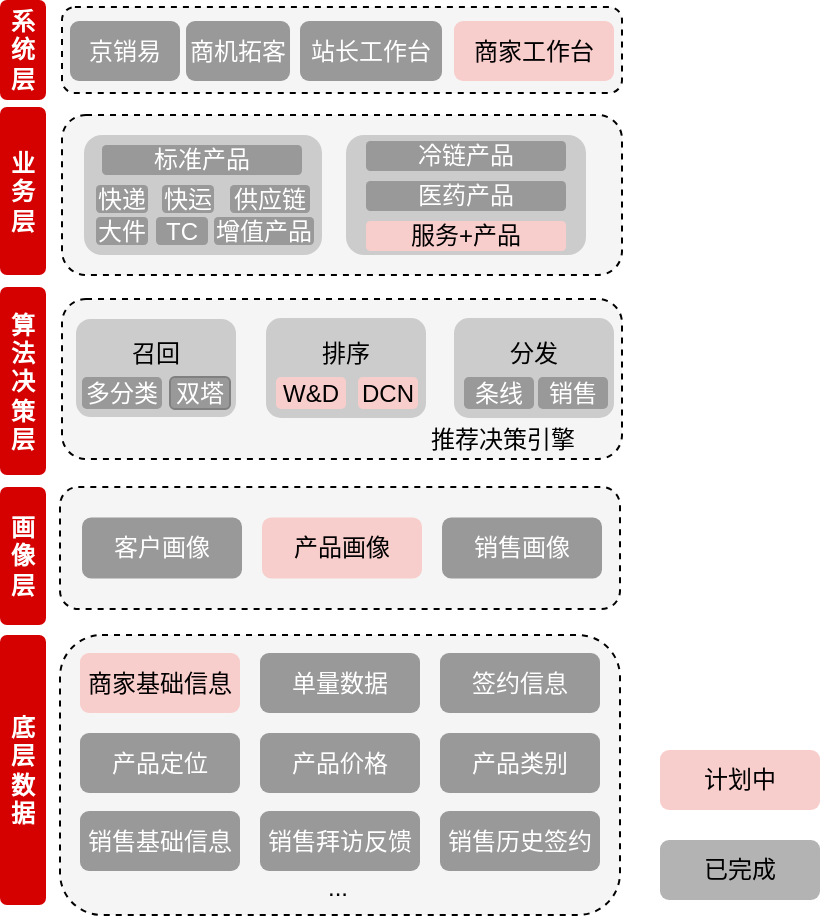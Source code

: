 <mxfile version="20.7.4" type="github">
  <diagram id="DPb6qml3PPKVToHAS9O5" name="第 1 页">
    <mxGraphModel dx="1296" dy="687" grid="1" gridSize="10" guides="1" tooltips="1" connect="1" arrows="1" fold="1" page="1" pageScale="1" pageWidth="827" pageHeight="1169" math="0" shadow="0">
      <root>
        <mxCell id="0" />
        <mxCell id="1" parent="0" />
        <mxCell id="wA1a_2lpNDio3Y59-0J--19" value="" style="rounded=1;whiteSpace=wrap;html=1;dashed=1;container=0;fillColor=#f5f5f5;fontColor=#333333;strokeColor=#000000;" vertex="1" parent="1">
          <mxGeometry x="240" y="497.5" width="280" height="140" as="geometry" />
        </mxCell>
        <mxCell id="wA1a_2lpNDio3Y59-0J--1" value="商家基础信息" style="rounded=1;whiteSpace=wrap;html=1;container=0;fillColor=#f8cecc;strokeColor=none;" vertex="1" parent="1">
          <mxGeometry x="250" y="506.5" width="80" height="30" as="geometry" />
        </mxCell>
        <mxCell id="wA1a_2lpNDio3Y59-0J--3" value="单量数据" style="rounded=1;whiteSpace=wrap;html=1;container=0;fillColor=#999999;strokeColor=none;fontColor=#FFFFFF;" vertex="1" parent="1">
          <mxGeometry x="340" y="506.5" width="80" height="30" as="geometry" />
        </mxCell>
        <mxCell id="wA1a_2lpNDio3Y59-0J--4" value="签约信息" style="rounded=1;whiteSpace=wrap;html=1;container=0;strokeColor=none;fillColor=#999999;fontColor=#FFFFFF;" vertex="1" parent="1">
          <mxGeometry x="430" y="506.5" width="80" height="30" as="geometry" />
        </mxCell>
        <mxCell id="wA1a_2lpNDio3Y59-0J--5" value="产品定位" style="rounded=1;whiteSpace=wrap;html=1;container=0;fillColor=#999999;strokeColor=none;fontColor=#FFFFFF;" vertex="1" parent="1">
          <mxGeometry x="250" y="546.5" width="80" height="30" as="geometry" />
        </mxCell>
        <mxCell id="wA1a_2lpNDio3Y59-0J--6" value="产品价格" style="rounded=1;whiteSpace=wrap;html=1;container=0;fillColor=#999999;strokeColor=none;fontColor=#FFFFFF;" vertex="1" parent="1">
          <mxGeometry x="340" y="546.5" width="80" height="30" as="geometry" />
        </mxCell>
        <mxCell id="wA1a_2lpNDio3Y59-0J--7" value="产品类别" style="rounded=1;whiteSpace=wrap;html=1;container=0;strokeColor=none;fillColor=#999999;fontColor=#FFFFFF;" vertex="1" parent="1">
          <mxGeometry x="430" y="546.5" width="80" height="30" as="geometry" />
        </mxCell>
        <mxCell id="wA1a_2lpNDio3Y59-0J--14" value="销售基础信息" style="rounded=1;whiteSpace=wrap;html=1;container=0;fillColor=#999999;strokeColor=none;fontColor=#FFFFFF;" vertex="1" parent="1">
          <mxGeometry x="250" y="585.5" width="80" height="30" as="geometry" />
        </mxCell>
        <mxCell id="wA1a_2lpNDio3Y59-0J--15" value="销售拜访反馈" style="rounded=1;whiteSpace=wrap;html=1;container=0;fillColor=#999999;strokeColor=none;fontColor=#FFFFFF;" vertex="1" parent="1">
          <mxGeometry x="340" y="585.5" width="80" height="30" as="geometry" />
        </mxCell>
        <mxCell id="wA1a_2lpNDio3Y59-0J--16" value="销售历史签约" style="rounded=1;whiteSpace=wrap;html=1;container=0;fillColor=#999999;strokeColor=none;fontColor=#FFFFFF;" vertex="1" parent="1">
          <mxGeometry x="430" y="585.5" width="80" height="30" as="geometry" />
        </mxCell>
        <mxCell id="wA1a_2lpNDio3Y59-0J--60" value="..." style="text;html=1;strokeColor=none;fillColor=none;align=center;verticalAlign=middle;whiteSpace=wrap;rounded=0;container=0;" vertex="1" parent="1">
          <mxGeometry x="349" y="608.5" width="60" height="30" as="geometry" />
        </mxCell>
        <mxCell id="wA1a_2lpNDio3Y59-0J--18" value="" style="rounded=1;whiteSpace=wrap;html=1;dashed=1;fillColor=#f5f5f5;fontColor=#333333;strokeColor=#000000;" vertex="1" parent="1">
          <mxGeometry x="240" y="423.5" width="280" height="61" as="geometry" />
        </mxCell>
        <mxCell id="wA1a_2lpNDio3Y59-0J--20" value="客户画像" style="rounded=1;whiteSpace=wrap;html=1;fillColor=#999999;strokeColor=none;fontColor=#FFFFFF;" vertex="1" parent="1">
          <mxGeometry x="251" y="438.75" width="80" height="30.5" as="geometry" />
        </mxCell>
        <mxCell id="wA1a_2lpNDio3Y59-0J--21" value="销售画像" style="rounded=1;whiteSpace=wrap;html=1;fillColor=#999999;strokeColor=none;fontColor=#FFFFFF;" vertex="1" parent="1">
          <mxGeometry x="431" y="438.75" width="80" height="30.5" as="geometry" />
        </mxCell>
        <mxCell id="wA1a_2lpNDio3Y59-0J--22" value="产品画像" style="rounded=1;whiteSpace=wrap;html=1;fillColor=#f8cecc;strokeColor=none;" vertex="1" parent="1">
          <mxGeometry x="341" y="438.75" width="80" height="30.5" as="geometry" />
        </mxCell>
        <mxCell id="wA1a_2lpNDio3Y59-0J--78" value="&lt;b&gt;&lt;font color=&quot;#ffffff&quot;&gt;系统层&lt;/font&gt;&lt;/b&gt;" style="rounded=1;whiteSpace=wrap;html=1;shadow=0;strokeColor=none;fillColor=#D50101;" vertex="1" parent="1">
          <mxGeometry x="210" y="180" width="23" height="50" as="geometry" />
        </mxCell>
        <mxCell id="wA1a_2lpNDio3Y59-0J--79" value="&lt;b&gt;&lt;font color=&quot;#ffffff&quot;&gt;底层数据&lt;/font&gt;&lt;/b&gt;" style="rounded=1;whiteSpace=wrap;html=1;shadow=0;strokeColor=none;fillColor=#D50101;" vertex="1" parent="1">
          <mxGeometry x="210" y="497.5" width="23" height="135" as="geometry" />
        </mxCell>
        <mxCell id="wA1a_2lpNDio3Y59-0J--80" value="&lt;font color=&quot;#ffffff&quot;&gt;&lt;b&gt;画像层&lt;/b&gt;&lt;/font&gt;" style="rounded=1;whiteSpace=wrap;html=1;shadow=0;strokeColor=none;fillColor=#D50101;" vertex="1" parent="1">
          <mxGeometry x="210" y="423.5" width="23" height="69" as="geometry" />
        </mxCell>
        <mxCell id="wA1a_2lpNDio3Y59-0J--81" value="&lt;font color=&quot;#ffffff&quot;&gt;&lt;b&gt;算法决策层&lt;/b&gt;&lt;/font&gt;" style="rounded=1;whiteSpace=wrap;html=1;shadow=0;strokeColor=none;fillColor=#D50101;" vertex="1" parent="1">
          <mxGeometry x="210" y="323.5" width="23" height="94" as="geometry" />
        </mxCell>
        <mxCell id="wA1a_2lpNDio3Y59-0J--82" value="&lt;font color=&quot;#ffffff&quot;&gt;&lt;b&gt;业务层&lt;/b&gt;&lt;/font&gt;" style="rounded=1;whiteSpace=wrap;html=1;shadow=0;strokeColor=none;fillColor=#D50101;" vertex="1" parent="1">
          <mxGeometry x="210" y="233.5" width="23" height="84" as="geometry" />
        </mxCell>
        <mxCell id="wA1a_2lpNDio3Y59-0J--23" value="" style="rounded=1;whiteSpace=wrap;html=1;dashed=1;fillColor=#f5f5f5;fontColor=#333333;strokeColor=#000000;" vertex="1" parent="1">
          <mxGeometry x="241" y="329.5" width="280" height="80" as="geometry" />
        </mxCell>
        <mxCell id="wA1a_2lpNDio3Y59-0J--24" value="召回&lt;br&gt;&lt;br&gt;" style="rounded=1;whiteSpace=wrap;html=1;fillColor=#CCCCCC;strokeColor=none;" vertex="1" parent="1">
          <mxGeometry x="248" y="339.5" width="80" height="49" as="geometry" />
        </mxCell>
        <mxCell id="wA1a_2lpNDio3Y59-0J--25" value="排序&lt;br&gt;&lt;br&gt;" style="rounded=1;whiteSpace=wrap;html=1;fillColor=#CCCCCC;strokeColor=none;" vertex="1" parent="1">
          <mxGeometry x="343" y="339" width="80" height="50" as="geometry" />
        </mxCell>
        <mxCell id="wA1a_2lpNDio3Y59-0J--26" value="推荐决策引擎" style="text;html=1;strokeColor=none;fillColor=none;align=center;verticalAlign=middle;whiteSpace=wrap;rounded=0;" vertex="1" parent="1">
          <mxGeometry x="422" y="384.5" width="79" height="30" as="geometry" />
        </mxCell>
        <mxCell id="wA1a_2lpNDio3Y59-0J--28" value="分发&lt;br&gt;&lt;br&gt;" style="rounded=1;whiteSpace=wrap;html=1;fillColor=#CCCCCC;strokeColor=none;" vertex="1" parent="1">
          <mxGeometry x="437" y="339" width="80" height="50" as="geometry" />
        </mxCell>
        <mxCell id="wA1a_2lpNDio3Y59-0J--34" value="双塔" style="rounded=1;whiteSpace=wrap;html=1;strokeColor=#808080;fillColor=#999999;fontColor=#FFFFFF;" vertex="1" parent="1">
          <mxGeometry x="295" y="368.5" width="30" height="16" as="geometry" />
        </mxCell>
        <mxCell id="wA1a_2lpNDio3Y59-0J--35" value="多分类" style="rounded=1;whiteSpace=wrap;html=1;fillColor=#999999;strokeColor=none;fontColor=#FFFFFF;" vertex="1" parent="1">
          <mxGeometry x="251" y="368.5" width="40" height="16" as="geometry" />
        </mxCell>
        <mxCell id="wA1a_2lpNDio3Y59-0J--36" value="W&amp;amp;D" style="rounded=1;whiteSpace=wrap;html=1;fillColor=#f8cecc;strokeColor=none;" vertex="1" parent="1">
          <mxGeometry x="348" y="368.5" width="35" height="16" as="geometry" />
        </mxCell>
        <mxCell id="wA1a_2lpNDio3Y59-0J--38" value="DCN" style="rounded=1;whiteSpace=wrap;html=1;fillColor=#f8cecc;strokeColor=none;" vertex="1" parent="1">
          <mxGeometry x="389" y="368.5" width="30" height="16" as="geometry" />
        </mxCell>
        <mxCell id="wA1a_2lpNDio3Y59-0J--39" value="条线" style="rounded=1;whiteSpace=wrap;html=1;strokeColor=none;fillColor=#999999;fontColor=#FFFFFF;" vertex="1" parent="1">
          <mxGeometry x="442" y="368.5" width="35" height="16" as="geometry" />
        </mxCell>
        <mxCell id="wA1a_2lpNDio3Y59-0J--40" value="销售" style="rounded=1;whiteSpace=wrap;html=1;strokeColor=none;fillColor=#999999;fontColor=#FFFFFF;" vertex="1" parent="1">
          <mxGeometry x="479" y="368.5" width="35" height="16" as="geometry" />
        </mxCell>
        <mxCell id="wA1a_2lpNDio3Y59-0J--29" value="" style="rounded=1;whiteSpace=wrap;html=1;dashed=1;fillColor=#f5f5f5;fontColor=#333333;strokeColor=#000000;" vertex="1" parent="1">
          <mxGeometry x="241" y="237.5" width="280" height="80" as="geometry" />
        </mxCell>
        <mxCell id="wA1a_2lpNDio3Y59-0J--43" value="&amp;nbsp;&amp;nbsp;" style="rounded=1;whiteSpace=wrap;html=1;fillColor=#CCCCCC;fontColor=#333333;strokeColor=none;" vertex="1" parent="1">
          <mxGeometry x="252" y="247.5" width="119" height="60" as="geometry" />
        </mxCell>
        <mxCell id="wA1a_2lpNDio3Y59-0J--44" value="" style="rounded=1;whiteSpace=wrap;html=1;fillColor=#CCCCCC;fontColor=#333333;strokeColor=none;" vertex="1" parent="1">
          <mxGeometry x="383" y="247.5" width="120" height="60" as="geometry" />
        </mxCell>
        <mxCell id="wA1a_2lpNDio3Y59-0J--45" value="标准产品" style="rounded=1;whiteSpace=wrap;html=1;fillColor=#999999;fontColor=#FFFFFF;strokeColor=none;" vertex="1" parent="1">
          <mxGeometry x="261" y="252.5" width="100" height="15" as="geometry" />
        </mxCell>
        <mxCell id="wA1a_2lpNDio3Y59-0J--46" value="供应链" style="rounded=1;whiteSpace=wrap;html=1;fillColor=#999999;fontColor=#FFFFFF;strokeColor=none;" vertex="1" parent="1">
          <mxGeometry x="325" y="272.5" width="40" height="14" as="geometry" />
        </mxCell>
        <mxCell id="wA1a_2lpNDio3Y59-0J--48" value="快运" style="rounded=1;whiteSpace=wrap;html=1;fillColor=#999999;fontColor=#FFFFFF;strokeColor=none;" vertex="1" parent="1">
          <mxGeometry x="291" y="272.5" width="26" height="14" as="geometry" />
        </mxCell>
        <mxCell id="wA1a_2lpNDio3Y59-0J--49" value="快递" style="rounded=1;whiteSpace=wrap;html=1;fillColor=#999999;fontColor=#FFFFFF;strokeColor=none;" vertex="1" parent="1">
          <mxGeometry x="258" y="272.5" width="26" height="14" as="geometry" />
        </mxCell>
        <mxCell id="wA1a_2lpNDio3Y59-0J--50" value="TC" style="rounded=1;whiteSpace=wrap;html=1;fillColor=#999999;fontColor=#FFFFFF;strokeColor=none;" vertex="1" parent="1">
          <mxGeometry x="288" y="288.5" width="26" height="14" as="geometry" />
        </mxCell>
        <mxCell id="wA1a_2lpNDio3Y59-0J--51" value="大件" style="rounded=1;whiteSpace=wrap;html=1;fillColor=#999999;fontColor=#FFFFFF;strokeColor=none;" vertex="1" parent="1">
          <mxGeometry x="258" y="288.5" width="26" height="14" as="geometry" />
        </mxCell>
        <mxCell id="wA1a_2lpNDio3Y59-0J--52" value="增值产品" style="rounded=1;whiteSpace=wrap;html=1;fillColor=#999999;fontColor=#FFFFFF;strokeColor=none;" vertex="1" parent="1">
          <mxGeometry x="317" y="288.5" width="50" height="14" as="geometry" />
        </mxCell>
        <mxCell id="wA1a_2lpNDio3Y59-0J--53" value="冷链产品" style="rounded=1;whiteSpace=wrap;html=1;fillColor=#999999;fontColor=#FFFFFF;strokeColor=none;" vertex="1" parent="1">
          <mxGeometry x="393" y="250.5" width="100" height="15" as="geometry" />
        </mxCell>
        <mxCell id="wA1a_2lpNDio3Y59-0J--54" value="医药产品" style="rounded=1;whiteSpace=wrap;html=1;fillColor=#999999;fontColor=#FFFFFF;strokeColor=none;" vertex="1" parent="1">
          <mxGeometry x="393" y="270.5" width="100" height="15" as="geometry" />
        </mxCell>
        <mxCell id="wA1a_2lpNDio3Y59-0J--55" value="服务+产品" style="rounded=1;whiteSpace=wrap;html=1;fillColor=#f8cecc;strokeColor=none;" vertex="1" parent="1">
          <mxGeometry x="393" y="290.5" width="100" height="15" as="geometry" />
        </mxCell>
        <mxCell id="wA1a_2lpNDio3Y59-0J--42" value="" style="rounded=1;whiteSpace=wrap;html=1;dashed=1;fillColor=#f5f5f5;fontColor=#333333;strokeColor=#000000;" vertex="1" parent="1">
          <mxGeometry x="241" y="183.5" width="280" height="43" as="geometry" />
        </mxCell>
        <mxCell id="wA1a_2lpNDio3Y59-0J--56" value="京销易" style="rounded=1;whiteSpace=wrap;html=1;fillColor=#999999;strokeColor=none;fontColor=#FFFFFF;" vertex="1" parent="1">
          <mxGeometry x="245" y="190.5" width="55" height="30" as="geometry" />
        </mxCell>
        <mxCell id="wA1a_2lpNDio3Y59-0J--57" value="商机拓客" style="rounded=1;whiteSpace=wrap;html=1;fillColor=#999999;strokeColor=none;fontColor=#FFFFFF;" vertex="1" parent="1">
          <mxGeometry x="303" y="190.5" width="52" height="30" as="geometry" />
        </mxCell>
        <mxCell id="wA1a_2lpNDio3Y59-0J--58" value="商家工作台" style="rounded=1;whiteSpace=wrap;html=1;fillColor=#f8cecc;strokeColor=none;" vertex="1" parent="1">
          <mxGeometry x="437" y="190.5" width="80" height="30" as="geometry" />
        </mxCell>
        <mxCell id="wA1a_2lpNDio3Y59-0J--59" value="站长工作台" style="rounded=1;whiteSpace=wrap;html=1;fillColor=#999999;strokeColor=none;fontColor=#FFFFFF;" vertex="1" parent="1">
          <mxGeometry x="360" y="190.5" width="71" height="30" as="geometry" />
        </mxCell>
        <mxCell id="wA1a_2lpNDio3Y59-0J--83" value="计划中" style="rounded=1;whiteSpace=wrap;html=1;fillColor=#f8cecc;strokeColor=none;" vertex="1" parent="1">
          <mxGeometry x="540" y="555" width="80" height="30" as="geometry" />
        </mxCell>
        <mxCell id="wA1a_2lpNDio3Y59-0J--84" value="已完成" style="rounded=1;whiteSpace=wrap;html=1;fillColor=#B3B3B3;strokeColor=none;" vertex="1" parent="1">
          <mxGeometry x="540" y="600" width="80" height="30" as="geometry" />
        </mxCell>
      </root>
    </mxGraphModel>
  </diagram>
</mxfile>
